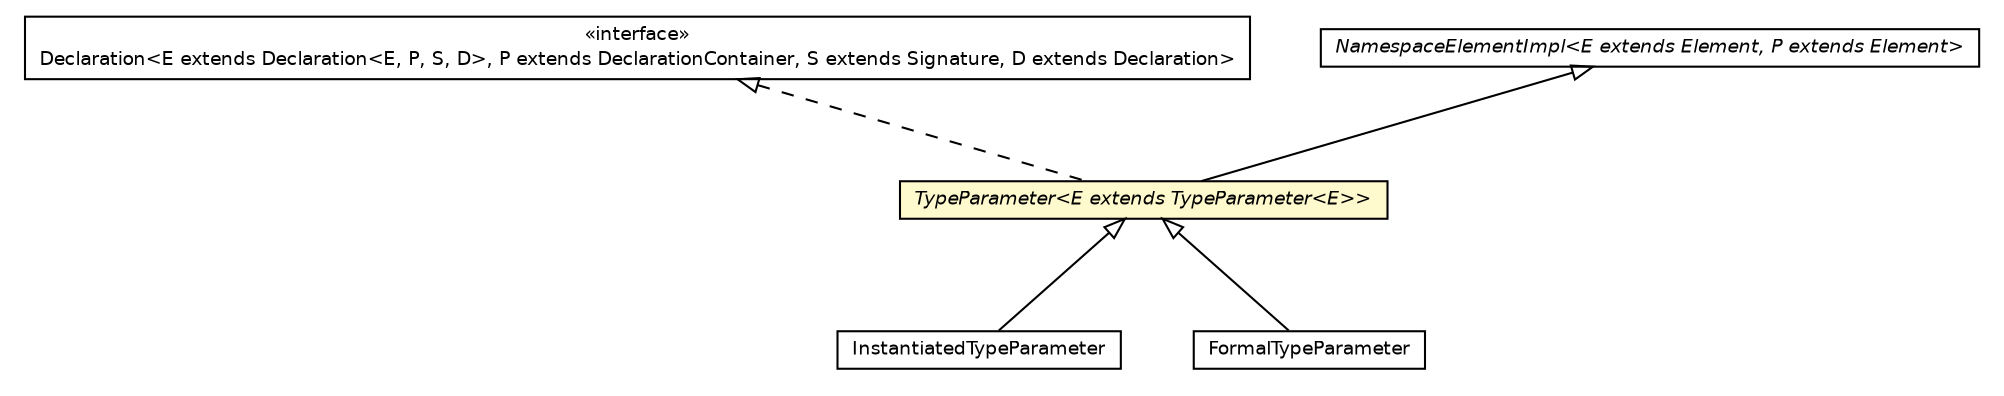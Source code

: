 #!/usr/local/bin/dot
#
# Class diagram 
# Generated by UMLGraph version 5.2 (http://www.umlgraph.org/)
#

digraph G {
	edge [fontname="Helvetica",fontsize=10,labelfontname="Helvetica",labelfontsize=10];
	node [fontname="Helvetica",fontsize=10,shape=plaintext];
	nodesep=0.25;
	ranksep=0.5;
	// chameleon.core.declaration.Declaration<E extends chameleon.core.declaration.Declaration<E, P, S, D>, P extends chameleon.core.declaration.DeclarationContainer, S extends chameleon.core.declaration.Signature, D extends chameleon.core.declaration.Declaration>
	c27241 [label=<<table title="chameleon.core.declaration.Declaration" border="0" cellborder="1" cellspacing="0" cellpadding="2" port="p" href="../../declaration/Declaration.html">
		<tr><td><table border="0" cellspacing="0" cellpadding="1">
<tr><td align="center" balign="center"> &#171;interface&#187; </td></tr>
<tr><td align="center" balign="center"> Declaration&lt;E extends Declaration&lt;E, P, S, D&gt;, P extends DeclarationContainer, S extends Signature, D extends Declaration&gt; </td></tr>
		</table></td></tr>
		</table>>, fontname="Helvetica", fontcolor="black", fontsize=9.0];
	// chameleon.core.namespace.NamespaceElementImpl<E extends chameleon.core.element.Element, P extends chameleon.core.element.Element>
	c27305 [label=<<table title="chameleon.core.namespace.NamespaceElementImpl" border="0" cellborder="1" cellspacing="0" cellpadding="2" port="p" href="../../namespace/NamespaceElementImpl.html">
		<tr><td><table border="0" cellspacing="0" cellpadding="1">
<tr><td align="center" balign="center"><font face="Helvetica-Oblique"> NamespaceElementImpl&lt;E extends Element, P extends Element&gt; </font></td></tr>
		</table></td></tr>
		</table>>, fontname="Helvetica", fontcolor="black", fontsize=9.0];
	// chameleon.core.type.generics.TypeParameter<E extends chameleon.core.type.generics.TypeParameter<E>>
	c27367 [label=<<table title="chameleon.core.type.generics.TypeParameter" border="0" cellborder="1" cellspacing="0" cellpadding="2" port="p" bgcolor="lemonChiffon" href="./TypeParameter.html">
		<tr><td><table border="0" cellspacing="0" cellpadding="1">
<tr><td align="center" balign="center"><font face="Helvetica-Oblique"> TypeParameter&lt;E extends TypeParameter&lt;E&gt;&gt; </font></td></tr>
		</table></td></tr>
		</table>>, fontname="Helvetica", fontcolor="black", fontsize=9.0];
	// chameleon.core.type.generics.InstantiatedTypeParameter
	c27375 [label=<<table title="chameleon.core.type.generics.InstantiatedTypeParameter" border="0" cellborder="1" cellspacing="0" cellpadding="2" port="p" href="./InstantiatedTypeParameter.html">
		<tr><td><table border="0" cellspacing="0" cellpadding="1">
<tr><td align="center" balign="center"> InstantiatedTypeParameter </td></tr>
		</table></td></tr>
		</table>>, fontname="Helvetica", fontcolor="black", fontsize=9.0];
	// chameleon.core.type.generics.FormalTypeParameter
	c27377 [label=<<table title="chameleon.core.type.generics.FormalTypeParameter" border="0" cellborder="1" cellspacing="0" cellpadding="2" port="p" href="./FormalTypeParameter.html">
		<tr><td><table border="0" cellspacing="0" cellpadding="1">
<tr><td align="center" balign="center"> FormalTypeParameter </td></tr>
		</table></td></tr>
		</table>>, fontname="Helvetica", fontcolor="black", fontsize=9.0];
	//chameleon.core.type.generics.TypeParameter<E extends chameleon.core.type.generics.TypeParameter<E>> extends chameleon.core.namespace.NamespaceElementImpl<E, chameleon.core.type.generics.TypeParameterBlock>
	c27305:p -> c27367:p [dir=back,arrowtail=empty];
	//chameleon.core.type.generics.TypeParameter<E extends chameleon.core.type.generics.TypeParameter<E>> implements chameleon.core.declaration.Declaration<E extends chameleon.core.declaration.Declaration<E, P, S, D>, P extends chameleon.core.declaration.DeclarationContainer, S extends chameleon.core.declaration.Signature, D extends chameleon.core.declaration.Declaration>
	c27241:p -> c27367:p [dir=back,arrowtail=empty,style=dashed];
	//chameleon.core.type.generics.InstantiatedTypeParameter extends chameleon.core.type.generics.TypeParameter<chameleon.core.type.generics.InstantiatedTypeParameter>
	c27367:p -> c27375:p [dir=back,arrowtail=empty];
	//chameleon.core.type.generics.FormalTypeParameter extends chameleon.core.type.generics.TypeParameter<chameleon.core.type.generics.FormalTypeParameter>
	c27367:p -> c27377:p [dir=back,arrowtail=empty];
}

